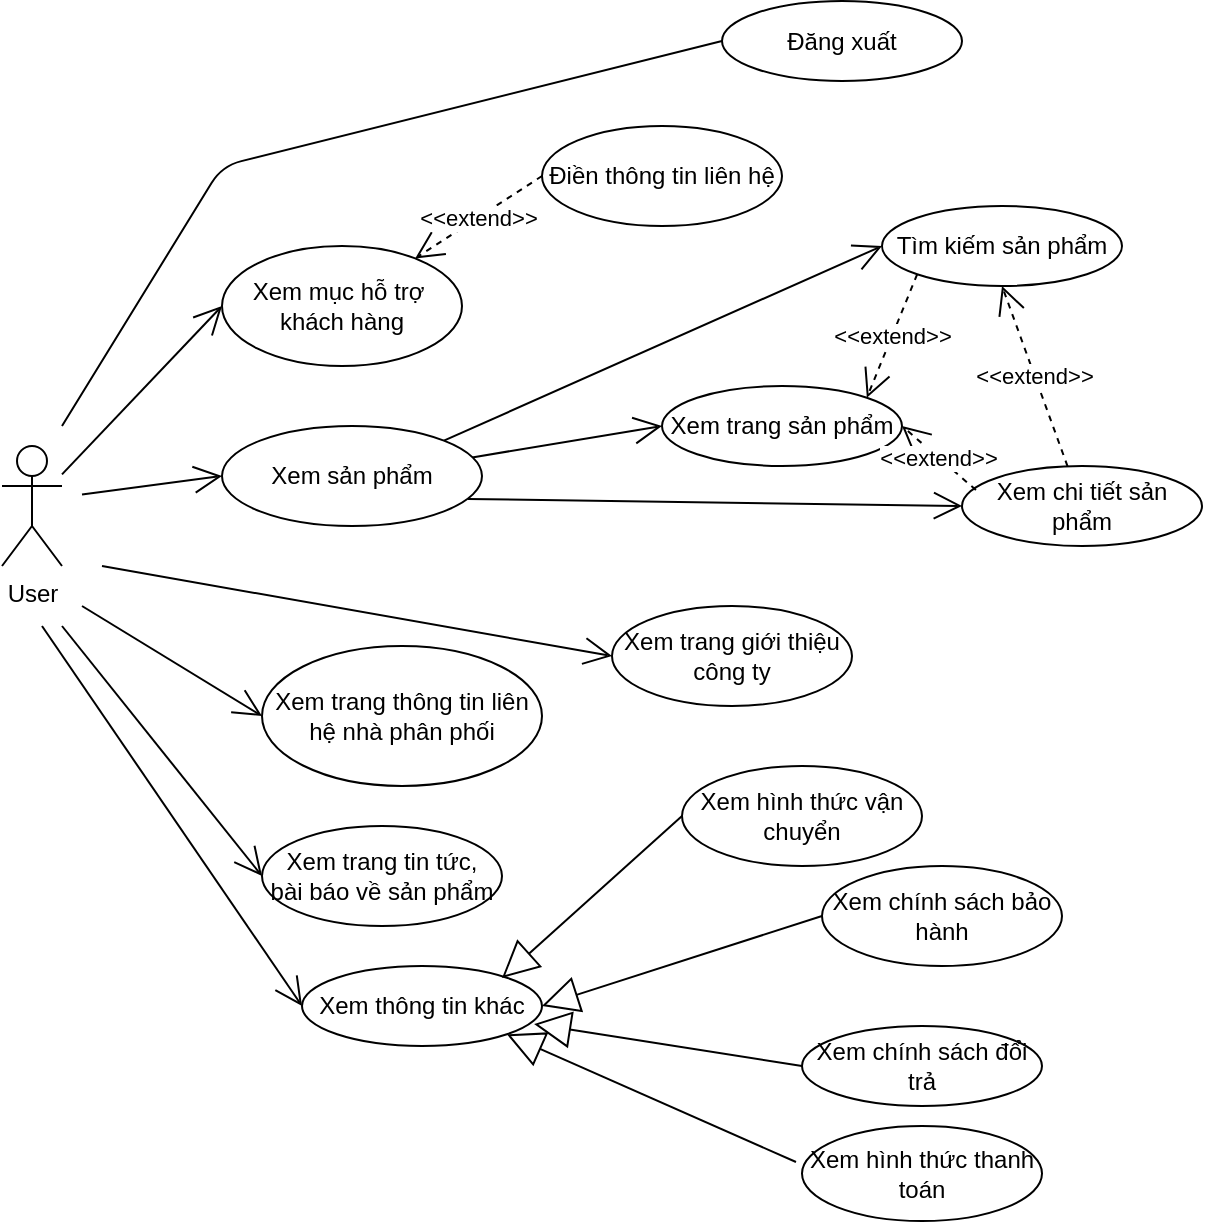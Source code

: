<mxfile version="13.9.2" type="github">
  <diagram id="rq2KtI0OxxO9I4jr_fS0" name="Page-1">
    <mxGraphModel dx="1036" dy="462" grid="1" gridSize="10" guides="1" tooltips="1" connect="1" arrows="1" fold="1" page="1" pageScale="1" pageWidth="850" pageHeight="1100" math="0" shadow="0">
      <root>
        <mxCell id="0" />
        <mxCell id="1" parent="0" />
        <mxCell id="eFZXbnbNbIuJFtgBjKQw-4" value="User&lt;br&gt;" style="shape=umlActor;verticalLabelPosition=bottom;verticalAlign=top;html=1;outlineConnect=0;" vertex="1" parent="1">
          <mxGeometry x="60" y="230" width="30" height="60" as="geometry" />
        </mxCell>
        <mxCell id="eFZXbnbNbIuJFtgBjKQw-5" value="Xem chi tiết sản phẩm" style="ellipse;whiteSpace=wrap;html=1;" vertex="1" parent="1">
          <mxGeometry x="540" y="240" width="120" height="40" as="geometry" />
        </mxCell>
        <mxCell id="eFZXbnbNbIuJFtgBjKQw-6" value="Xem trang sản phẩm" style="ellipse;whiteSpace=wrap;html=1;" vertex="1" parent="1">
          <mxGeometry x="390" y="200" width="120" height="40" as="geometry" />
        </mxCell>
        <mxCell id="eFZXbnbNbIuJFtgBjKQw-7" value="Xem trang tin tức, &lt;br&gt;bài báo về sản phẩm" style="ellipse;whiteSpace=wrap;html=1;" vertex="1" parent="1">
          <mxGeometry x="190" y="420" width="120" height="50" as="geometry" />
        </mxCell>
        <mxCell id="eFZXbnbNbIuJFtgBjKQw-8" value="Xem trang thông tin liên hệ nhà phân phối" style="ellipse;whiteSpace=wrap;html=1;" vertex="1" parent="1">
          <mxGeometry x="190" y="330" width="140" height="70" as="geometry" />
        </mxCell>
        <mxCell id="eFZXbnbNbIuJFtgBjKQw-9" value="Điền thông tin liên hệ" style="ellipse;whiteSpace=wrap;html=1;" vertex="1" parent="1">
          <mxGeometry x="330" y="70" width="120" height="50" as="geometry" />
        </mxCell>
        <mxCell id="eFZXbnbNbIuJFtgBjKQw-10" value="Xem mục hỗ trợ&amp;nbsp;&lt;br&gt;khách hàng" style="ellipse;whiteSpace=wrap;html=1;" vertex="1" parent="1">
          <mxGeometry x="170" y="130" width="120" height="60" as="geometry" />
        </mxCell>
        <mxCell id="eFZXbnbNbIuJFtgBjKQw-11" value="Xem hình thức thanh toán" style="ellipse;whiteSpace=wrap;html=1;" vertex="1" parent="1">
          <mxGeometry x="460" y="570" width="120" height="47.5" as="geometry" />
        </mxCell>
        <mxCell id="eFZXbnbNbIuJFtgBjKQw-12" value="Xem hình thức vận chuyển" style="ellipse;whiteSpace=wrap;html=1;" vertex="1" parent="1">
          <mxGeometry x="400" y="390" width="120" height="50" as="geometry" />
        </mxCell>
        <mxCell id="eFZXbnbNbIuJFtgBjKQw-13" value="Xem chính sách bảo hành" style="ellipse;whiteSpace=wrap;html=1;" vertex="1" parent="1">
          <mxGeometry x="470" y="440" width="120" height="50" as="geometry" />
        </mxCell>
        <mxCell id="eFZXbnbNbIuJFtgBjKQw-14" value="Xem chính sách đổi trả" style="ellipse;whiteSpace=wrap;html=1;" vertex="1" parent="1">
          <mxGeometry x="460" y="520" width="120" height="40" as="geometry" />
        </mxCell>
        <mxCell id="eFZXbnbNbIuJFtgBjKQw-15" value="Xem thông tin khác" style="ellipse;whiteSpace=wrap;html=1;" vertex="1" parent="1">
          <mxGeometry x="210" y="490" width="120" height="40" as="geometry" />
        </mxCell>
        <mxCell id="eFZXbnbNbIuJFtgBjKQw-16" value="&amp;lt;&amp;lt;extend&amp;gt;&amp;gt;" style="endArrow=open;endSize=12;dashed=1;html=1;exitX=0;exitY=0.5;exitDx=0;exitDy=0;" edge="1" parent="1" source="eFZXbnbNbIuJFtgBjKQw-9" target="eFZXbnbNbIuJFtgBjKQw-10">
          <mxGeometry width="160" relative="1" as="geometry">
            <mxPoint x="160" y="469" as="sourcePoint" />
            <mxPoint x="460" y="450" as="targetPoint" />
          </mxGeometry>
        </mxCell>
        <mxCell id="eFZXbnbNbIuJFtgBjKQw-18" value="Xem trang giới thiệu công ty" style="ellipse;whiteSpace=wrap;html=1;" vertex="1" parent="1">
          <mxGeometry x="365" y="310" width="120" height="50" as="geometry" />
        </mxCell>
        <mxCell id="eFZXbnbNbIuJFtgBjKQw-19" value="&amp;lt;&amp;lt;extend&amp;gt;&amp;gt;" style="endArrow=open;endSize=12;dashed=1;html=1;exitX=0.058;exitY=0.3;exitDx=0;exitDy=0;exitPerimeter=0;entryX=1;entryY=0.5;entryDx=0;entryDy=0;" edge="1" parent="1" source="eFZXbnbNbIuJFtgBjKQw-5" target="eFZXbnbNbIuJFtgBjKQw-6">
          <mxGeometry width="160" relative="1" as="geometry">
            <mxPoint x="560" y="232.5" as="sourcePoint" />
            <mxPoint x="530" y="325" as="targetPoint" />
          </mxGeometry>
        </mxCell>
        <mxCell id="eFZXbnbNbIuJFtgBjKQw-20" value="" style="endArrow=open;endFill=1;endSize=12;html=1;entryX=0;entryY=0.5;entryDx=0;entryDy=0;exitX=0.946;exitY=0.729;exitDx=0;exitDy=0;exitPerimeter=0;" edge="1" parent="1" target="eFZXbnbNbIuJFtgBjKQw-5" source="eFZXbnbNbIuJFtgBjKQw-39">
          <mxGeometry width="160" relative="1" as="geometry">
            <mxPoint x="260" y="260" as="sourcePoint" />
            <mxPoint x="220" y="140" as="targetPoint" />
          </mxGeometry>
        </mxCell>
        <mxCell id="eFZXbnbNbIuJFtgBjKQw-21" value="" style="endArrow=open;endFill=1;endSize=12;html=1;entryX=0;entryY=0.5;entryDx=0;entryDy=0;exitX=0.962;exitY=0.314;exitDx=0;exitDy=0;exitPerimeter=0;" edge="1" parent="1" target="eFZXbnbNbIuJFtgBjKQw-6" source="eFZXbnbNbIuJFtgBjKQw-39">
          <mxGeometry width="160" relative="1" as="geometry">
            <mxPoint x="260" y="230" as="sourcePoint" />
            <mxPoint x="205" y="80" as="targetPoint" />
          </mxGeometry>
        </mxCell>
        <mxCell id="eFZXbnbNbIuJFtgBjKQw-22" value="" style="endArrow=open;endFill=1;endSize=12;html=1;entryX=0;entryY=0.5;entryDx=0;entryDy=0;" edge="1" parent="1" target="eFZXbnbNbIuJFtgBjKQw-18">
          <mxGeometry width="160" relative="1" as="geometry">
            <mxPoint x="110" y="290" as="sourcePoint" />
            <mxPoint x="220" y="170" as="targetPoint" />
          </mxGeometry>
        </mxCell>
        <mxCell id="eFZXbnbNbIuJFtgBjKQw-23" value="" style="endArrow=open;endFill=1;endSize=12;html=1;entryX=0;entryY=0.5;entryDx=0;entryDy=0;" edge="1" parent="1" source="eFZXbnbNbIuJFtgBjKQw-4" target="eFZXbnbNbIuJFtgBjKQw-10">
          <mxGeometry width="160" relative="1" as="geometry">
            <mxPoint x="100" y="290" as="sourcePoint" />
            <mxPoint x="220" y="225" as="targetPoint" />
          </mxGeometry>
        </mxCell>
        <mxCell id="eFZXbnbNbIuJFtgBjKQw-24" value="" style="endArrow=open;endFill=1;endSize=12;html=1;entryX=0;entryY=0.5;entryDx=0;entryDy=0;" edge="1" parent="1" target="eFZXbnbNbIuJFtgBjKQw-8">
          <mxGeometry width="160" relative="1" as="geometry">
            <mxPoint x="100" y="310" as="sourcePoint" />
            <mxPoint x="190" y="295" as="targetPoint" />
          </mxGeometry>
        </mxCell>
        <mxCell id="eFZXbnbNbIuJFtgBjKQw-25" value="" style="endArrow=open;endFill=1;endSize=12;html=1;entryX=0;entryY=0.5;entryDx=0;entryDy=0;" edge="1" parent="1" target="eFZXbnbNbIuJFtgBjKQw-7">
          <mxGeometry width="160" relative="1" as="geometry">
            <mxPoint x="90" y="320" as="sourcePoint" />
            <mxPoint x="195" y="375" as="targetPoint" />
          </mxGeometry>
        </mxCell>
        <mxCell id="eFZXbnbNbIuJFtgBjKQw-26" value="" style="endArrow=open;endFill=1;endSize=12;html=1;entryX=0;entryY=0.5;entryDx=0;entryDy=0;" edge="1" parent="1" target="eFZXbnbNbIuJFtgBjKQw-15">
          <mxGeometry width="160" relative="1" as="geometry">
            <mxPoint x="80" y="320" as="sourcePoint" />
            <mxPoint x="200" y="455" as="targetPoint" />
          </mxGeometry>
        </mxCell>
        <mxCell id="eFZXbnbNbIuJFtgBjKQw-27" value="Đăng xuất" style="ellipse;whiteSpace=wrap;html=1;" vertex="1" parent="1">
          <mxGeometry x="420" y="7.5" width="120" height="40" as="geometry" />
        </mxCell>
        <mxCell id="eFZXbnbNbIuJFtgBjKQw-28" value="" style="endArrow=none;html=1;entryX=0;entryY=0.5;entryDx=0;entryDy=0;" edge="1" parent="1" target="eFZXbnbNbIuJFtgBjKQw-27">
          <mxGeometry width="50" height="50" relative="1" as="geometry">
            <mxPoint x="90" y="220" as="sourcePoint" />
            <mxPoint x="120" y="170" as="targetPoint" />
            <Array as="points">
              <mxPoint x="170" y="90" />
            </Array>
          </mxGeometry>
        </mxCell>
        <mxCell id="eFZXbnbNbIuJFtgBjKQw-29" value="Tìm kiếm sản phẩm" style="ellipse;whiteSpace=wrap;html=1;" vertex="1" parent="1">
          <mxGeometry x="500" y="110" width="120" height="40" as="geometry" />
        </mxCell>
        <mxCell id="eFZXbnbNbIuJFtgBjKQw-30" value="" style="endArrow=open;endFill=1;endSize=12;html=1;entryX=0;entryY=0.5;entryDx=0;entryDy=0;exitX=1;exitY=0;exitDx=0;exitDy=0;" edge="1" parent="1" target="eFZXbnbNbIuJFtgBjKQw-29" source="eFZXbnbNbIuJFtgBjKQw-39">
          <mxGeometry width="160" relative="1" as="geometry">
            <mxPoint x="240" y="220" as="sourcePoint" />
            <mxPoint x="240" y="250" as="targetPoint" />
          </mxGeometry>
        </mxCell>
        <mxCell id="eFZXbnbNbIuJFtgBjKQw-31" value="&amp;lt;&amp;lt;extend&amp;gt;&amp;gt;" style="endArrow=open;endSize=12;dashed=1;html=1;exitX=0;exitY=1;exitDx=0;exitDy=0;entryX=1;entryY=0;entryDx=0;entryDy=0;" edge="1" parent="1" source="eFZXbnbNbIuJFtgBjKQw-29" target="eFZXbnbNbIuJFtgBjKQw-6">
          <mxGeometry width="160" relative="1" as="geometry">
            <mxPoint x="426.96" y="262" as="sourcePoint" />
            <mxPoint x="360" y="250" as="targetPoint" />
          </mxGeometry>
        </mxCell>
        <mxCell id="eFZXbnbNbIuJFtgBjKQw-32" value="&amp;lt;&amp;lt;extend&amp;gt;&amp;gt;" style="endArrow=open;endSize=12;dashed=1;html=1;entryX=0.5;entryY=1;entryDx=0;entryDy=0;" edge="1" parent="1" source="eFZXbnbNbIuJFtgBjKQw-5" target="eFZXbnbNbIuJFtgBjKQw-29">
          <mxGeometry width="160" relative="1" as="geometry">
            <mxPoint x="426.96" y="262" as="sourcePoint" />
            <mxPoint x="360" y="250" as="targetPoint" />
          </mxGeometry>
        </mxCell>
        <mxCell id="eFZXbnbNbIuJFtgBjKQw-33" value="" style="endArrow=block;endSize=16;endFill=0;html=1;exitX=0;exitY=0.5;exitDx=0;exitDy=0;" edge="1" parent="1" source="eFZXbnbNbIuJFtgBjKQw-12">
          <mxGeometry width="160" relative="1" as="geometry">
            <mxPoint x="130" y="590" as="sourcePoint" />
            <mxPoint x="310" y="496" as="targetPoint" />
          </mxGeometry>
        </mxCell>
        <mxCell id="eFZXbnbNbIuJFtgBjKQw-34" value="" style="endArrow=block;endSize=16;endFill=0;html=1;entryX=1;entryY=0.5;entryDx=0;entryDy=0;exitX=0;exitY=0.5;exitDx=0;exitDy=0;" edge="1" parent="1" source="eFZXbnbNbIuJFtgBjKQw-13" target="eFZXbnbNbIuJFtgBjKQw-15">
          <mxGeometry width="160" relative="1" as="geometry">
            <mxPoint x="366.96" y="602" as="sourcePoint" />
            <mxPoint x="322.426" y="534.142" as="targetPoint" />
          </mxGeometry>
        </mxCell>
        <mxCell id="eFZXbnbNbIuJFtgBjKQw-37" value="" style="endArrow=block;endSize=16;endFill=0;html=1;entryX=0.967;entryY=0.725;entryDx=0;entryDy=0;exitX=0;exitY=0.5;exitDx=0;exitDy=0;entryPerimeter=0;" edge="1" parent="1" source="eFZXbnbNbIuJFtgBjKQw-14" target="eFZXbnbNbIuJFtgBjKQw-15">
          <mxGeometry width="160" relative="1" as="geometry">
            <mxPoint x="480" y="495" as="sourcePoint" />
            <mxPoint x="340" y="520" as="targetPoint" />
          </mxGeometry>
        </mxCell>
        <mxCell id="eFZXbnbNbIuJFtgBjKQw-38" value="" style="endArrow=block;endSize=16;endFill=0;html=1;entryX=1;entryY=1;entryDx=0;entryDy=0;exitX=-0.025;exitY=0.379;exitDx=0;exitDy=0;exitPerimeter=0;" edge="1" parent="1" source="eFZXbnbNbIuJFtgBjKQw-11" target="eFZXbnbNbIuJFtgBjKQw-15">
          <mxGeometry width="160" relative="1" as="geometry">
            <mxPoint x="470" y="550" as="sourcePoint" />
            <mxPoint x="336.04" y="529" as="targetPoint" />
          </mxGeometry>
        </mxCell>
        <mxCell id="eFZXbnbNbIuJFtgBjKQw-39" value="Xem sản phẩm" style="ellipse;whiteSpace=wrap;html=1;" vertex="1" parent="1">
          <mxGeometry x="170" y="220" width="130" height="50" as="geometry" />
        </mxCell>
        <mxCell id="eFZXbnbNbIuJFtgBjKQw-40" value="" style="endArrow=open;endFill=1;endSize=12;html=1;entryX=0;entryY=0.5;entryDx=0;entryDy=0;" edge="1" parent="1" target="eFZXbnbNbIuJFtgBjKQw-39">
          <mxGeometry width="160" relative="1" as="geometry">
            <mxPoint x="100" y="254.211" as="sourcePoint" />
            <mxPoint x="180" y="170" as="targetPoint" />
          </mxGeometry>
        </mxCell>
      </root>
    </mxGraphModel>
  </diagram>
</mxfile>
